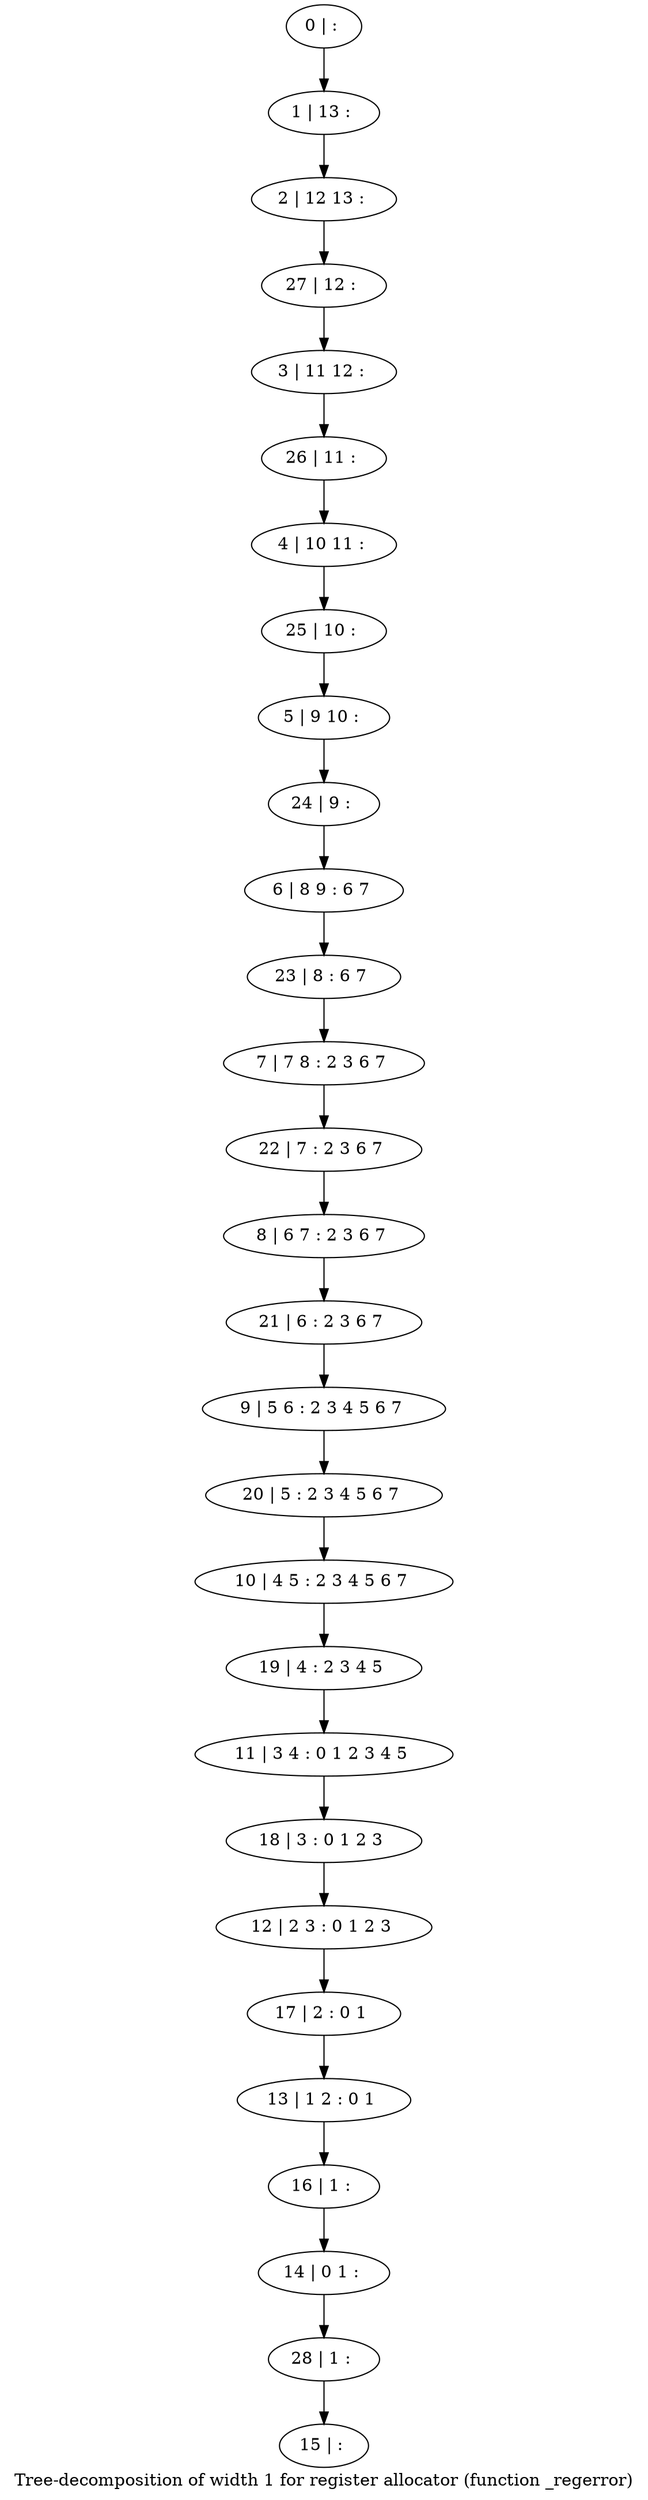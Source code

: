 digraph G {
graph [label="Tree-decomposition of width 1 for register allocator (function _regerror)"]
0[label="0 | : "];
1[label="1 | 13 : "];
2[label="2 | 12 13 : "];
3[label="3 | 11 12 : "];
4[label="4 | 10 11 : "];
5[label="5 | 9 10 : "];
6[label="6 | 8 9 : 6 7 "];
7[label="7 | 7 8 : 2 3 6 7 "];
8[label="8 | 6 7 : 2 3 6 7 "];
9[label="9 | 5 6 : 2 3 4 5 6 7 "];
10[label="10 | 4 5 : 2 3 4 5 6 7 "];
11[label="11 | 3 4 : 0 1 2 3 4 5 "];
12[label="12 | 2 3 : 0 1 2 3 "];
13[label="13 | 1 2 : 0 1 "];
14[label="14 | 0 1 : "];
15[label="15 | : "];
16[label="16 | 1 : "];
17[label="17 | 2 : 0 1 "];
18[label="18 | 3 : 0 1 2 3 "];
19[label="19 | 4 : 2 3 4 5 "];
20[label="20 | 5 : 2 3 4 5 6 7 "];
21[label="21 | 6 : 2 3 6 7 "];
22[label="22 | 7 : 2 3 6 7 "];
23[label="23 | 8 : 6 7 "];
24[label="24 | 9 : "];
25[label="25 | 10 : "];
26[label="26 | 11 : "];
27[label="27 | 12 : "];
28[label="28 | 1 : "];
0->1 ;
1->2 ;
16->14 ;
13->16 ;
17->13 ;
12->17 ;
18->12 ;
11->18 ;
19->11 ;
10->19 ;
20->10 ;
9->20 ;
21->9 ;
8->21 ;
22->8 ;
7->22 ;
23->7 ;
6->23 ;
24->6 ;
5->24 ;
25->5 ;
4->25 ;
26->4 ;
3->26 ;
27->3 ;
2->27 ;
28->15 ;
14->28 ;
}
